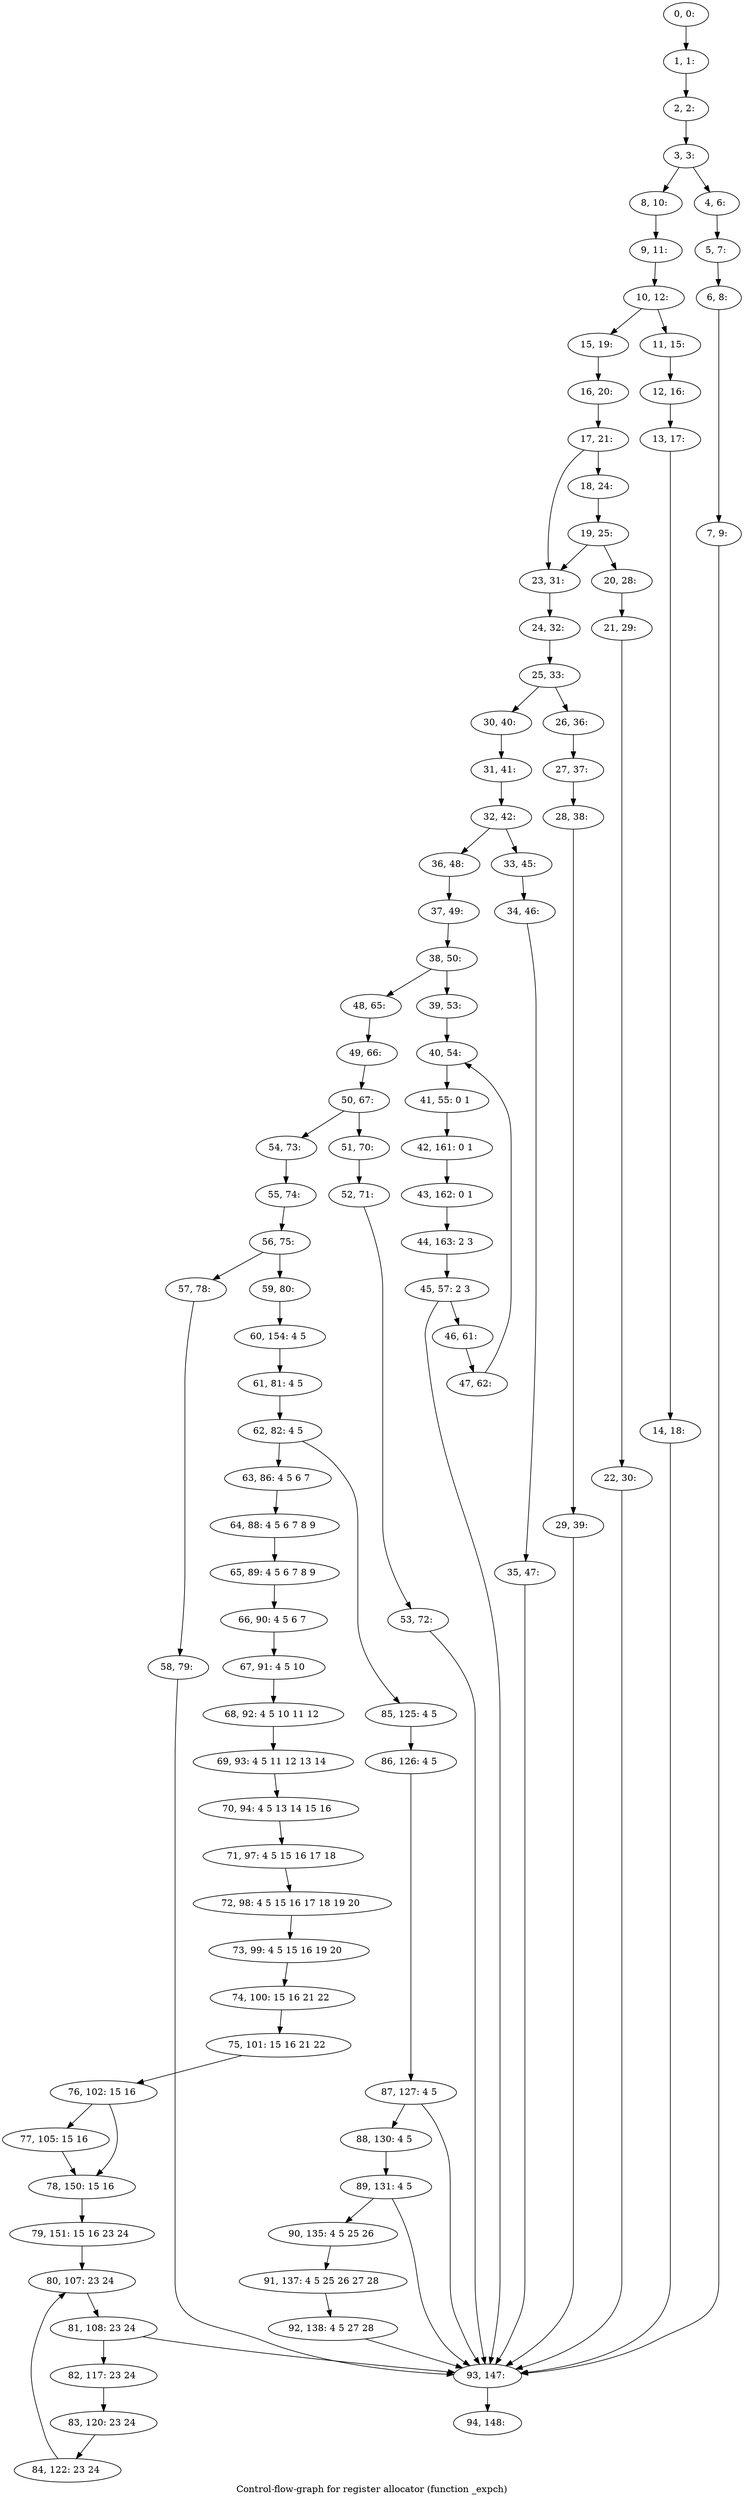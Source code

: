 digraph G {
graph [label="Control-flow-graph for register allocator (function _expch)"]
0[label="0, 0: "];
1[label="1, 1: "];
2[label="2, 2: "];
3[label="3, 3: "];
4[label="4, 6: "];
5[label="5, 7: "];
6[label="6, 8: "];
7[label="7, 9: "];
8[label="8, 10: "];
9[label="9, 11: "];
10[label="10, 12: "];
11[label="11, 15: "];
12[label="12, 16: "];
13[label="13, 17: "];
14[label="14, 18: "];
15[label="15, 19: "];
16[label="16, 20: "];
17[label="17, 21: "];
18[label="18, 24: "];
19[label="19, 25: "];
20[label="20, 28: "];
21[label="21, 29: "];
22[label="22, 30: "];
23[label="23, 31: "];
24[label="24, 32: "];
25[label="25, 33: "];
26[label="26, 36: "];
27[label="27, 37: "];
28[label="28, 38: "];
29[label="29, 39: "];
30[label="30, 40: "];
31[label="31, 41: "];
32[label="32, 42: "];
33[label="33, 45: "];
34[label="34, 46: "];
35[label="35, 47: "];
36[label="36, 48: "];
37[label="37, 49: "];
38[label="38, 50: "];
39[label="39, 53: "];
40[label="40, 54: "];
41[label="41, 55: 0 1 "];
42[label="42, 161: 0 1 "];
43[label="43, 162: 0 1 "];
44[label="44, 163: 2 3 "];
45[label="45, 57: 2 3 "];
46[label="46, 61: "];
47[label="47, 62: "];
48[label="48, 65: "];
49[label="49, 66: "];
50[label="50, 67: "];
51[label="51, 70: "];
52[label="52, 71: "];
53[label="53, 72: "];
54[label="54, 73: "];
55[label="55, 74: "];
56[label="56, 75: "];
57[label="57, 78: "];
58[label="58, 79: "];
59[label="59, 80: "];
60[label="60, 154: 4 5 "];
61[label="61, 81: 4 5 "];
62[label="62, 82: 4 5 "];
63[label="63, 86: 4 5 6 7 "];
64[label="64, 88: 4 5 6 7 8 9 "];
65[label="65, 89: 4 5 6 7 8 9 "];
66[label="66, 90: 4 5 6 7 "];
67[label="67, 91: 4 5 10 "];
68[label="68, 92: 4 5 10 11 12 "];
69[label="69, 93: 4 5 11 12 13 14 "];
70[label="70, 94: 4 5 13 14 15 16 "];
71[label="71, 97: 4 5 15 16 17 18 "];
72[label="72, 98: 4 5 15 16 17 18 19 20 "];
73[label="73, 99: 4 5 15 16 19 20 "];
74[label="74, 100: 15 16 21 22 "];
75[label="75, 101: 15 16 21 22 "];
76[label="76, 102: 15 16 "];
77[label="77, 105: 15 16 "];
78[label="78, 150: 15 16 "];
79[label="79, 151: 15 16 23 24 "];
80[label="80, 107: 23 24 "];
81[label="81, 108: 23 24 "];
82[label="82, 117: 23 24 "];
83[label="83, 120: 23 24 "];
84[label="84, 122: 23 24 "];
85[label="85, 125: 4 5 "];
86[label="86, 126: 4 5 "];
87[label="87, 127: 4 5 "];
88[label="88, 130: 4 5 "];
89[label="89, 131: 4 5 "];
90[label="90, 135: 4 5 25 26 "];
91[label="91, 137: 4 5 25 26 27 28 "];
92[label="92, 138: 4 5 27 28 "];
93[label="93, 147: "];
94[label="94, 148: "];
0->1 ;
1->2 ;
2->3 ;
3->4 ;
3->8 ;
4->5 ;
5->6 ;
6->7 ;
7->93 ;
8->9 ;
9->10 ;
10->11 ;
10->15 ;
11->12 ;
12->13 ;
13->14 ;
14->93 ;
15->16 ;
16->17 ;
17->18 ;
17->23 ;
18->19 ;
19->20 ;
19->23 ;
20->21 ;
21->22 ;
22->93 ;
23->24 ;
24->25 ;
25->26 ;
25->30 ;
26->27 ;
27->28 ;
28->29 ;
29->93 ;
30->31 ;
31->32 ;
32->33 ;
32->36 ;
33->34 ;
34->35 ;
35->93 ;
36->37 ;
37->38 ;
38->39 ;
38->48 ;
39->40 ;
40->41 ;
41->42 ;
42->43 ;
43->44 ;
44->45 ;
45->46 ;
45->93 ;
46->47 ;
47->40 ;
48->49 ;
49->50 ;
50->51 ;
50->54 ;
51->52 ;
52->53 ;
53->93 ;
54->55 ;
55->56 ;
56->57 ;
56->59 ;
57->58 ;
58->93 ;
59->60 ;
60->61 ;
61->62 ;
62->63 ;
62->85 ;
63->64 ;
64->65 ;
65->66 ;
66->67 ;
67->68 ;
68->69 ;
69->70 ;
70->71 ;
71->72 ;
72->73 ;
73->74 ;
74->75 ;
75->76 ;
76->77 ;
76->78 ;
77->78 ;
78->79 ;
79->80 ;
80->81 ;
81->82 ;
81->93 ;
82->83 ;
83->84 ;
84->80 ;
85->86 ;
86->87 ;
87->88 ;
87->93 ;
88->89 ;
89->90 ;
89->93 ;
90->91 ;
91->92 ;
92->93 ;
93->94 ;
}
